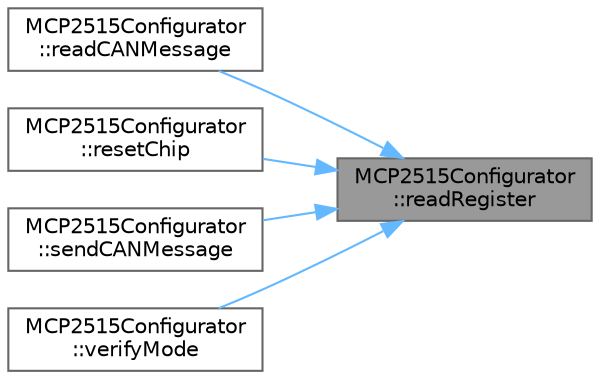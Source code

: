 digraph "MCP2515Configurator::readRegister"
{
 // LATEX_PDF_SIZE
  bgcolor="transparent";
  edge [fontname=Helvetica,fontsize=10,labelfontname=Helvetica,labelfontsize=10];
  node [fontname=Helvetica,fontsize=10,shape=box,height=0.2,width=0.4];
  rankdir="RL";
  Node1 [id="Node000001",label="MCP2515Configurator\l::readRegister",height=0.2,width=0.4,color="gray40", fillcolor="grey60", style="filled", fontcolor="black",tooltip="Read a value from a register."];
  Node1 -> Node2 [id="edge1_Node000001_Node000002",dir="back",color="steelblue1",style="solid",tooltip=" "];
  Node2 [id="Node000002",label="MCP2515Configurator\l::readCANMessage",height=0.2,width=0.4,color="grey40", fillcolor="white", style="filled",URL="$classMCP2515Configurator.html#ab14424f50fc8e6367c586f26f8dedbfb",tooltip="Read a CAN message from the MCP2515."];
  Node1 -> Node3 [id="edge2_Node000001_Node000003",dir="back",color="steelblue1",style="solid",tooltip=" "];
  Node3 [id="Node000003",label="MCP2515Configurator\l::resetChip",height=0.2,width=0.4,color="grey40", fillcolor="white", style="filled",URL="$classMCP2515Configurator.html#a598f082ddb6096553ba2d1657953ebe6",tooltip="clean up the resources used by the MCP2515Configurator."];
  Node1 -> Node4 [id="edge3_Node000001_Node000004",dir="back",color="steelblue1",style="solid",tooltip=" "];
  Node4 [id="Node000004",label="MCP2515Configurator\l::sendCANMessage",height=0.2,width=0.4,color="grey40", fillcolor="white", style="filled",URL="$classMCP2515Configurator.html#af76ba874fc502fdbfe7b020ded2e1403",tooltip="Send a CAN message to the MCP2515."];
  Node1 -> Node5 [id="edge4_Node000001_Node000005",dir="back",color="steelblue1",style="solid",tooltip=" "];
  Node5 [id="Node000005",label="MCP2515Configurator\l::verifyMode",height=0.2,width=0.4,color="grey40", fillcolor="white", style="filled",URL="$classMCP2515Configurator.html#a0e133b539872c674a29cd81db4185d6c",tooltip="Verify the mode of the MCP2515."];
}
